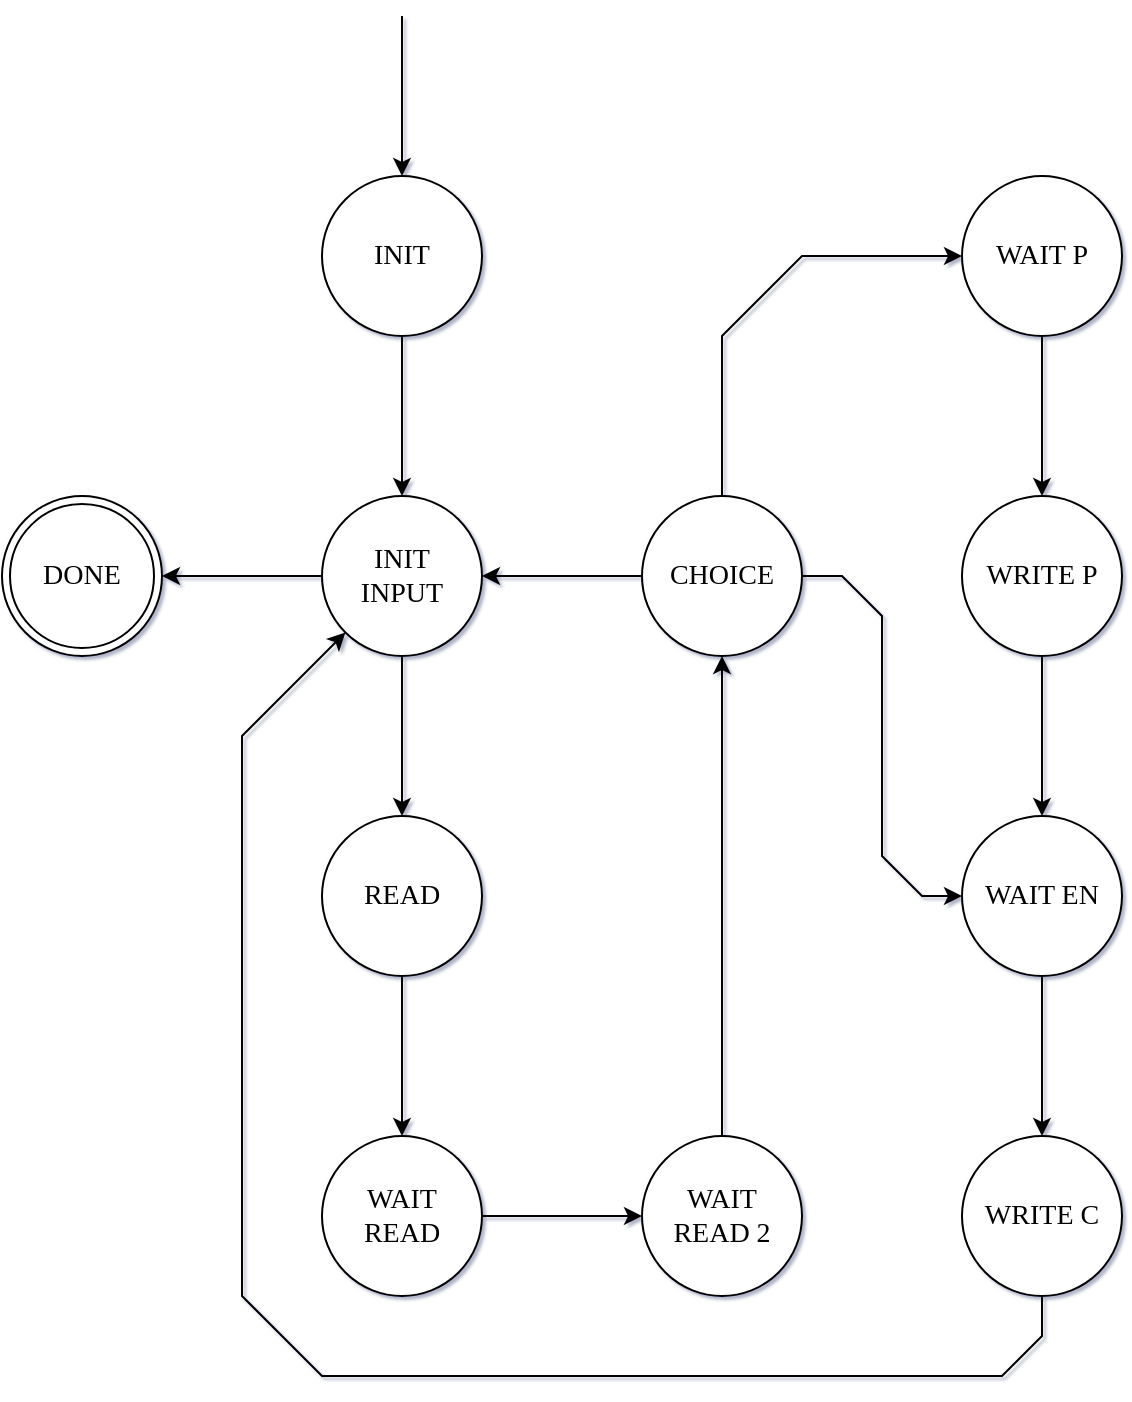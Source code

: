 <mxfile version="24.2.0" type="device">
  <diagram name="Pagina-1" id="I6fKPGo0wwUsKdZTYBIh">
    <mxGraphModel dx="1209" dy="706" grid="0" gridSize="10" guides="1" tooltips="1" connect="1" arrows="1" fold="1" page="1" pageScale="1" pageWidth="827" pageHeight="1169" math="0" shadow="1">
      <root>
        <mxCell id="0" />
        <mxCell id="1" parent="0" />
        <mxCell id="q9eNMD0s94vLyQns84ka-1" value="&lt;font face=&quot;Times New Roman&quot; style=&quot;font-size: 14px;&quot;&gt;INIT&lt;/font&gt;" style="ellipse;whiteSpace=wrap;html=1;aspect=fixed;" vertex="1" parent="1">
          <mxGeometry x="230" y="330" width="80" height="80" as="geometry" />
        </mxCell>
        <mxCell id="q9eNMD0s94vLyQns84ka-2" value="" style="endArrow=classic;html=1;rounded=0;entryX=0.5;entryY=0;entryDx=0;entryDy=0;" edge="1" parent="1" target="q9eNMD0s94vLyQns84ka-1">
          <mxGeometry width="50" height="50" relative="1" as="geometry">
            <mxPoint x="270" y="250" as="sourcePoint" />
            <mxPoint x="300" y="350" as="targetPoint" />
          </mxGeometry>
        </mxCell>
        <mxCell id="q9eNMD0s94vLyQns84ka-3" value="&lt;font face=&quot;Times New Roman&quot; style=&quot;font-size: 14px;&quot;&gt;INIT&lt;/font&gt;&lt;div&gt;&lt;font face=&quot;Times New Roman&quot; style=&quot;font-size: 14px;&quot;&gt;INPUT&lt;/font&gt;&lt;/div&gt;" style="ellipse;whiteSpace=wrap;html=1;aspect=fixed;" vertex="1" parent="1">
          <mxGeometry x="230" y="490" width="80" height="80" as="geometry" />
        </mxCell>
        <mxCell id="q9eNMD0s94vLyQns84ka-4" value="" style="endArrow=classic;html=1;rounded=0;entryX=0.5;entryY=0;entryDx=0;entryDy=0;" edge="1" parent="1" target="q9eNMD0s94vLyQns84ka-3">
          <mxGeometry width="50" height="50" relative="1" as="geometry">
            <mxPoint x="270" y="410" as="sourcePoint" />
            <mxPoint x="300" y="510" as="targetPoint" />
          </mxGeometry>
        </mxCell>
        <mxCell id="q9eNMD0s94vLyQns84ka-5" value="&lt;font face=&quot;Times New Roman&quot; style=&quot;font-size: 14px;&quot;&gt;READ&lt;/font&gt;" style="ellipse;whiteSpace=wrap;html=1;aspect=fixed;" vertex="1" parent="1">
          <mxGeometry x="230" y="650" width="80" height="80" as="geometry" />
        </mxCell>
        <mxCell id="q9eNMD0s94vLyQns84ka-6" value="" style="endArrow=classic;html=1;rounded=0;entryX=0.5;entryY=0;entryDx=0;entryDy=0;" edge="1" parent="1" target="q9eNMD0s94vLyQns84ka-5">
          <mxGeometry width="50" height="50" relative="1" as="geometry">
            <mxPoint x="270" y="570" as="sourcePoint" />
            <mxPoint x="300" y="670" as="targetPoint" />
          </mxGeometry>
        </mxCell>
        <mxCell id="q9eNMD0s94vLyQns84ka-7" value="&lt;font face=&quot;Times New Roman&quot;&gt;&lt;span style=&quot;font-size: 14px;&quot;&gt;WAIT&lt;/span&gt;&lt;/font&gt;&lt;div&gt;&lt;font face=&quot;Times New Roman&quot;&gt;&lt;span style=&quot;font-size: 14px;&quot;&gt;READ&lt;/span&gt;&lt;/font&gt;&lt;/div&gt;" style="ellipse;whiteSpace=wrap;html=1;aspect=fixed;" vertex="1" parent="1">
          <mxGeometry x="230" y="810" width="80" height="80" as="geometry" />
        </mxCell>
        <mxCell id="q9eNMD0s94vLyQns84ka-8" value="" style="endArrow=classic;html=1;rounded=0;entryX=0.5;entryY=0;entryDx=0;entryDy=0;" edge="1" parent="1" target="q9eNMD0s94vLyQns84ka-7">
          <mxGeometry width="50" height="50" relative="1" as="geometry">
            <mxPoint x="270" y="730" as="sourcePoint" />
            <mxPoint x="300" y="830" as="targetPoint" />
          </mxGeometry>
        </mxCell>
        <mxCell id="q9eNMD0s94vLyQns84ka-9" value="&lt;font face=&quot;Times New Roman&quot; style=&quot;font-size: 14px;&quot;&gt;WAIT&lt;/font&gt;&lt;div&gt;&lt;font face=&quot;Times New Roman&quot; style=&quot;font-size: 14px;&quot;&gt;READ 2&lt;/font&gt;&lt;/div&gt;" style="ellipse;whiteSpace=wrap;html=1;aspect=fixed;" vertex="1" parent="1">
          <mxGeometry x="390" y="810" width="80" height="80" as="geometry" />
        </mxCell>
        <mxCell id="q9eNMD0s94vLyQns84ka-10" value="" style="endArrow=classic;html=1;rounded=0;entryX=0;entryY=0.5;entryDx=0;entryDy=0;exitX=1;exitY=0.5;exitDx=0;exitDy=0;" edge="1" parent="1" target="q9eNMD0s94vLyQns84ka-9" source="q9eNMD0s94vLyQns84ka-7">
          <mxGeometry width="50" height="50" relative="1" as="geometry">
            <mxPoint x="270" y="890" as="sourcePoint" />
            <mxPoint x="300" y="990" as="targetPoint" />
          </mxGeometry>
        </mxCell>
        <mxCell id="q9eNMD0s94vLyQns84ka-13" value="" style="endArrow=classic;html=1;rounded=0;exitX=0;exitY=0.5;exitDx=0;exitDy=0;entryX=1;entryY=0.5;entryDx=0;entryDy=0;" edge="1" parent="1" source="q9eNMD0s94vLyQns84ka-3">
          <mxGeometry width="50" height="50" relative="1" as="geometry">
            <mxPoint x="220" y="470" as="sourcePoint" />
            <mxPoint x="150" y="530" as="targetPoint" />
          </mxGeometry>
        </mxCell>
        <mxCell id="q9eNMD0s94vLyQns84ka-14" value="&lt;font face=&quot;Times New Roman&quot; style=&quot;font-size: 14px;&quot;&gt;DONE&lt;/font&gt;" style="ellipse;shape=doubleEllipse;whiteSpace=wrap;html=1;aspect=fixed;" vertex="1" parent="1">
          <mxGeometry x="70" y="490" width="80" height="80" as="geometry" />
        </mxCell>
        <mxCell id="q9eNMD0s94vLyQns84ka-15" value="&lt;font face=&quot;Times New Roman&quot; style=&quot;font-size: 14px;&quot;&gt;CHOICE&lt;/font&gt;" style="ellipse;whiteSpace=wrap;html=1;aspect=fixed;" vertex="1" parent="1">
          <mxGeometry x="390" y="490" width="80" height="80" as="geometry" />
        </mxCell>
        <mxCell id="q9eNMD0s94vLyQns84ka-20" value="" style="endArrow=classic;html=1;rounded=0;entryX=0.5;entryY=1;entryDx=0;entryDy=0;exitX=0.5;exitY=0;exitDx=0;exitDy=0;" edge="1" parent="1" source="q9eNMD0s94vLyQns84ka-9" target="q9eNMD0s94vLyQns84ka-15">
          <mxGeometry width="50" height="50" relative="1" as="geometry">
            <mxPoint x="330" y="700" as="sourcePoint" />
            <mxPoint x="380" y="650" as="targetPoint" />
          </mxGeometry>
        </mxCell>
        <mxCell id="q9eNMD0s94vLyQns84ka-21" value="" style="endArrow=classic;html=1;rounded=0;entryX=1;entryY=0.5;entryDx=0;entryDy=0;exitX=0;exitY=0.5;exitDx=0;exitDy=0;" edge="1" parent="1" source="q9eNMD0s94vLyQns84ka-15" target="q9eNMD0s94vLyQns84ka-3">
          <mxGeometry width="50" height="50" relative="1" as="geometry">
            <mxPoint x="280" y="510" as="sourcePoint" />
            <mxPoint x="330" y="460" as="targetPoint" />
          </mxGeometry>
        </mxCell>
        <mxCell id="q9eNMD0s94vLyQns84ka-22" value="&lt;font face=&quot;Times New Roman&quot; style=&quot;font-size: 14px;&quot;&gt;WAIT P&lt;/font&gt;" style="ellipse;whiteSpace=wrap;html=1;aspect=fixed;" vertex="1" parent="1">
          <mxGeometry x="550" y="330" width="80" height="80" as="geometry" />
        </mxCell>
        <mxCell id="q9eNMD0s94vLyQns84ka-23" value="" style="endArrow=classic;html=1;rounded=0;entryX=0;entryY=0.5;entryDx=0;entryDy=0;exitX=0.5;exitY=0;exitDx=0;exitDy=0;" edge="1" parent="1" target="q9eNMD0s94vLyQns84ka-22" source="q9eNMD0s94vLyQns84ka-15">
          <mxGeometry width="50" height="50" relative="1" as="geometry">
            <mxPoint x="590" y="250" as="sourcePoint" />
            <mxPoint x="620" y="350" as="targetPoint" />
            <Array as="points">
              <mxPoint x="430" y="410" />
              <mxPoint x="470" y="370" />
            </Array>
          </mxGeometry>
        </mxCell>
        <mxCell id="q9eNMD0s94vLyQns84ka-24" value="&lt;font face=&quot;Times New Roman&quot; style=&quot;font-size: 14px;&quot;&gt;WRITE P&lt;/font&gt;" style="ellipse;whiteSpace=wrap;html=1;aspect=fixed;" vertex="1" parent="1">
          <mxGeometry x="550" y="490" width="80" height="80" as="geometry" />
        </mxCell>
        <mxCell id="q9eNMD0s94vLyQns84ka-25" value="" style="endArrow=classic;html=1;rounded=0;entryX=0.5;entryY=0;entryDx=0;entryDy=0;" edge="1" parent="1" target="q9eNMD0s94vLyQns84ka-24">
          <mxGeometry width="50" height="50" relative="1" as="geometry">
            <mxPoint x="590" y="410" as="sourcePoint" />
            <mxPoint x="620" y="510" as="targetPoint" />
          </mxGeometry>
        </mxCell>
        <mxCell id="q9eNMD0s94vLyQns84ka-26" value="&lt;font face=&quot;Times New Roman&quot; style=&quot;font-size: 14px;&quot;&gt;WAIT EN&lt;/font&gt;" style="ellipse;whiteSpace=wrap;html=1;aspect=fixed;" vertex="1" parent="1">
          <mxGeometry x="550" y="650" width="80" height="80" as="geometry" />
        </mxCell>
        <mxCell id="q9eNMD0s94vLyQns84ka-27" value="" style="endArrow=classic;html=1;rounded=0;entryX=0.5;entryY=0;entryDx=0;entryDy=0;" edge="1" parent="1" target="q9eNMD0s94vLyQns84ka-26">
          <mxGeometry width="50" height="50" relative="1" as="geometry">
            <mxPoint x="590" y="570" as="sourcePoint" />
            <mxPoint x="620" y="670" as="targetPoint" />
          </mxGeometry>
        </mxCell>
        <mxCell id="q9eNMD0s94vLyQns84ka-28" value="&lt;font face=&quot;Times New Roman&quot; style=&quot;font-size: 14px;&quot;&gt;WRITE C&lt;/font&gt;" style="ellipse;whiteSpace=wrap;html=1;aspect=fixed;" vertex="1" parent="1">
          <mxGeometry x="550" y="810" width="80" height="80" as="geometry" />
        </mxCell>
        <mxCell id="q9eNMD0s94vLyQns84ka-29" value="" style="endArrow=classic;html=1;rounded=0;entryX=0.5;entryY=0;entryDx=0;entryDy=0;" edge="1" parent="1" target="q9eNMD0s94vLyQns84ka-28">
          <mxGeometry width="50" height="50" relative="1" as="geometry">
            <mxPoint x="590" y="730" as="sourcePoint" />
            <mxPoint x="620" y="830" as="targetPoint" />
          </mxGeometry>
        </mxCell>
        <mxCell id="q9eNMD0s94vLyQns84ka-30" value="" style="endArrow=classic;html=1;rounded=0;entryX=0;entryY=0.5;entryDx=0;entryDy=0;exitX=1;exitY=0.5;exitDx=0;exitDy=0;" edge="1" parent="1" source="q9eNMD0s94vLyQns84ka-15" target="q9eNMD0s94vLyQns84ka-26">
          <mxGeometry width="50" height="50" relative="1" as="geometry">
            <mxPoint x="280" y="590" as="sourcePoint" />
            <mxPoint x="330" y="540" as="targetPoint" />
            <Array as="points">
              <mxPoint x="490" y="530" />
              <mxPoint x="510" y="550" />
              <mxPoint x="510" y="670" />
              <mxPoint x="530" y="690" />
            </Array>
          </mxGeometry>
        </mxCell>
        <mxCell id="q9eNMD0s94vLyQns84ka-31" value="" style="endArrow=classic;html=1;rounded=0;exitX=0.5;exitY=1;exitDx=0;exitDy=0;entryX=0;entryY=1;entryDx=0;entryDy=0;" edge="1" parent="1" source="q9eNMD0s94vLyQns84ka-28" target="q9eNMD0s94vLyQns84ka-3">
          <mxGeometry width="50" height="50" relative="1" as="geometry">
            <mxPoint x="360" y="900" as="sourcePoint" />
            <mxPoint x="190" y="590" as="targetPoint" />
            <Array as="points">
              <mxPoint x="590" y="910" />
              <mxPoint x="570" y="930" />
              <mxPoint x="230" y="930" />
              <mxPoint x="190" y="890" />
              <mxPoint x="190" y="610" />
            </Array>
          </mxGeometry>
        </mxCell>
      </root>
    </mxGraphModel>
  </diagram>
</mxfile>
